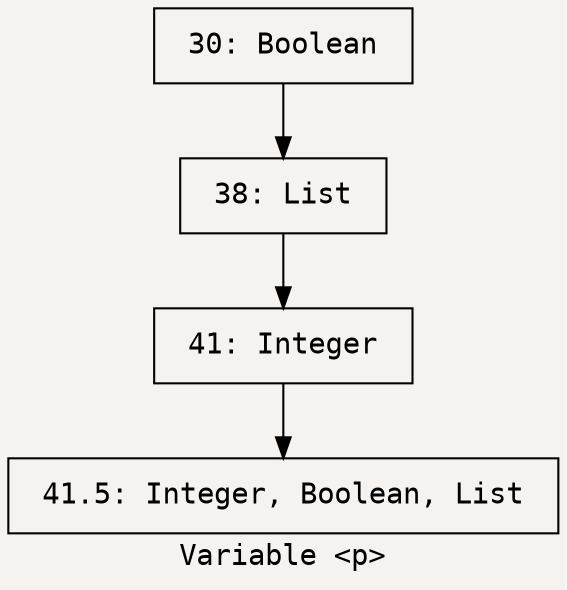 digraph {
	label="Variable <p>"
	bgcolor="#f5f2f0"
	node [shape=box]
	node [fontname="Consolas,Monaco,'Andale Mono','Ubuntu Mono',monospace"]
	fontname="Consolas,Monaco,'Andale Mono','Ubuntu Mono',monospace"
	30 [label=" 30: Boolean "]
	38 [label=" 38: List "]
	30 -> 38
	41 [label=" 41: Integer "]
	38 -> 41
	41.5 [label=" 41.5: Integer, Boolean, List "]
	41 -> 41.5
}
